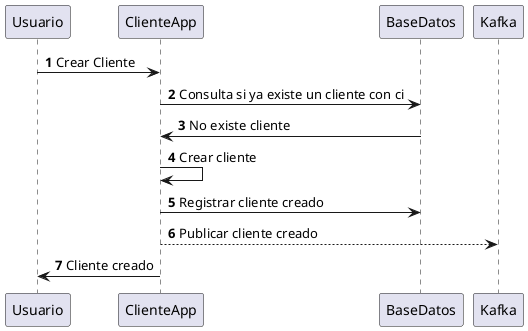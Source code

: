 @startuml
'https://plantuml.com/sequence-diagram

autonumber

Usuario -> ClienteApp: Crear Cliente
ClienteApp -> BaseDatos: Consulta si ya existe un cliente con ci
BaseDatos -> ClienteApp: No existe cliente
ClienteApp -> ClienteApp: Crear cliente
ClienteApp -> BaseDatos: Registrar cliente creado
ClienteApp --> Kafka: Publicar cliente creado
ClienteApp -> Usuario: Cliente creado

@enduml
